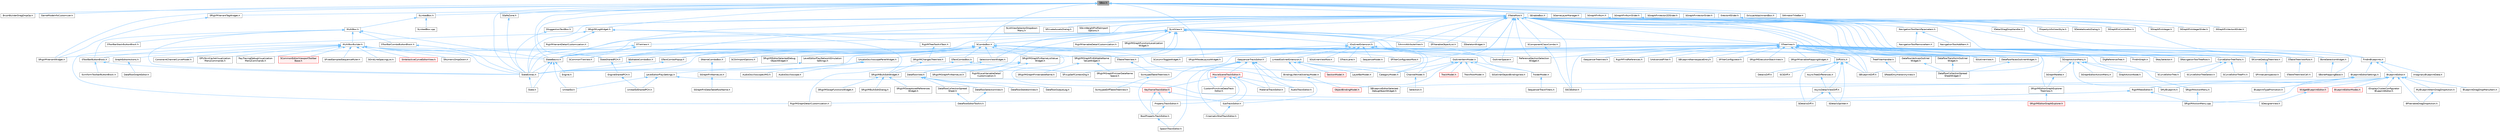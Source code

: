digraph "SBox.h"
{
 // INTERACTIVE_SVG=YES
 // LATEX_PDF_SIZE
  bgcolor="transparent";
  edge [fontname=Helvetica,fontsize=10,labelfontname=Helvetica,labelfontsize=10];
  node [fontname=Helvetica,fontsize=10,shape=box,height=0.2,width=0.4];
  Node1 [id="Node000001",label="SBox.h",height=0.2,width=0.4,color="gray40", fillcolor="grey60", style="filled", fontcolor="black",tooltip=" "];
  Node1 -> Node2 [id="edge1_Node000001_Node000002",dir="back",color="steelblue1",style="solid",tooltip=" "];
  Node2 [id="Node000002",label="BrushBuilderDragDropOp.h",height=0.2,width=0.4,color="grey40", fillcolor="white", style="filled",URL="$d9/d56/BrushBuilderDragDropOp_8h.html",tooltip=" "];
  Node1 -> Node3 [id="edge2_Node000001_Node000003",dir="back",color="steelblue1",style="solid",tooltip=" "];
  Node3 [id="Node000003",label="GameModeInfoCustomizer.h",height=0.2,width=0.4,color="grey40", fillcolor="white", style="filled",URL="$d5/df3/GameModeInfoCustomizer_8h.html",tooltip=" "];
  Node1 -> Node4 [id="edge3_Node000001_Node000004",dir="back",color="steelblue1",style="solid",tooltip=" "];
  Node4 [id="Node000004",label="SComboBox.h",height=0.2,width=0.4,color="grey40", fillcolor="white", style="filled",URL="$d2/dd5/SComboBox_8h.html",tooltip=" "];
  Node4 -> Node5 [id="edge4_Node000004_Node000005",dir="back",color="steelblue1",style="solid",tooltip=" "];
  Node5 [id="Node000005",label="DataflowTransformOutliner\lWidget.h",height=0.2,width=0.4,color="grey40", fillcolor="white", style="filled",URL="$d8/df9/DataflowTransformOutlinerWidget_8h.html",tooltip=" "];
  Node5 -> Node6 [id="edge5_Node000005_Node000006",dir="back",color="steelblue1",style="solid",tooltip=" "];
  Node6 [id="Node000006",label="DataflowCollectionSpread\lSheetWidget.h",height=0.2,width=0.4,color="grey40", fillcolor="white", style="filled",URL="$da/da3/DataflowCollectionSpreadSheetWidget_8h.html",tooltip=" "];
  Node4 -> Node7 [id="edge6_Node000004_Node000007",dir="back",color="steelblue1",style="solid",tooltip=" "];
  Node7 [id="Node000007",label="DataflowVerticesOutliner\lWidget.h",height=0.2,width=0.4,color="grey40", fillcolor="white", style="filled",URL="$dd/deb/DataflowVerticesOutlinerWidget_8h.html",tooltip=" "];
  Node7 -> Node6 [id="edge7_Node000007_Node000006",dir="back",color="steelblue1",style="solid",tooltip=" "];
  Node4 -> Node8 [id="edge8_Node000004_Node000008",dir="back",color="steelblue1",style="solid",tooltip=" "];
  Node8 [id="Node000008",label="LevelEditorPlayNetworkEmulation\lSettings.h",height=0.2,width=0.4,color="grey40", fillcolor="white", style="filled",URL="$d4/d35/LevelEditorPlayNetworkEmulationSettings_8h.html",tooltip=" "];
  Node8 -> Node9 [id="edge9_Node000008_Node000009",dir="back",color="steelblue1",style="solid",tooltip=" "];
  Node9 [id="Node000009",label="LevelEditorPlaySettings.h",height=0.2,width=0.4,color="grey40", fillcolor="white", style="filled",URL="$d4/d3b/LevelEditorPlaySettings_8h.html",tooltip=" "];
  Node9 -> Node10 [id="edge10_Node000009_Node000010",dir="back",color="steelblue1",style="solid",tooltip=" "];
  Node10 [id="Node000010",label="SDesignerView.h",height=0.2,width=0.4,color="grey40", fillcolor="white", style="filled",URL="$d2/d14/SDesignerView_8h.html",tooltip=" "];
  Node9 -> Node11 [id="edge11_Node000009_Node000011",dir="back",color="steelblue1",style="solid",tooltip=" "];
  Node11 [id="Node000011",label="UnrealEd.h",height=0.2,width=0.4,color="grey40", fillcolor="white", style="filled",URL="$d2/d5f/UnrealEd_8h.html",tooltip=" "];
  Node9 -> Node12 [id="edge12_Node000009_Node000012",dir="back",color="steelblue1",style="solid",tooltip=" "];
  Node12 [id="Node000012",label="UnrealEdSharedPCH.h",height=0.2,width=0.4,color="grey40", fillcolor="white", style="filled",URL="$d1/de6/UnrealEdSharedPCH_8h.html",tooltip=" "];
  Node4 -> Node13 [id="edge13_Node000004_Node000013",dir="back",color="steelblue1",style="solid",tooltip=" "];
  Node13 [id="Node000013",label="SAudioOscilloscopePanelWidget.h",height=0.2,width=0.4,color="grey40", fillcolor="white", style="filled",URL="$db/d7e/SAudioOscilloscopePanelWidget_8h.html",tooltip=" "];
  Node13 -> Node14 [id="edge14_Node000013_Node000014",dir="back",color="steelblue1",style="solid",tooltip=" "];
  Node14 [id="Node000014",label="AudioOscilloscope.h",height=0.2,width=0.4,color="grey40", fillcolor="white", style="filled",URL="$d5/d81/AudioOscilloscope_8h.html",tooltip=" "];
  Node13 -> Node15 [id="edge15_Node000013_Node000015",dir="back",color="steelblue1",style="solid",tooltip=" "];
  Node15 [id="Node000015",label="AudioOscilloscopeUMG.h",height=0.2,width=0.4,color="grey40", fillcolor="white", style="filled",URL="$df/de7/AudioOscilloscopeUMG_8h.html",tooltip=" "];
  Node4 -> Node16 [id="edge16_Node000004_Node000016",dir="back",color="steelblue1",style="solid",tooltip=" "];
  Node16 [id="Node000016",label="SBlueprintEditorSelected\lDebugObjectWidget.h",height=0.2,width=0.4,color="grey40", fillcolor="white", style="filled",URL="$de/d6c/SBlueprintEditorSelectedDebugObjectWidget_8h.html",tooltip=" "];
  Node4 -> Node17 [id="edge17_Node000004_Node000017",dir="back",color="steelblue1",style="solid",tooltip=" "];
  Node17 [id="Node000017",label="SCSVImportOptions.h",height=0.2,width=0.4,color="grey40", fillcolor="white", style="filled",URL="$d7/dfe/SCSVImportOptions_8h.html",tooltip=" "];
  Node4 -> Node18 [id="edge18_Node000004_Node000018",dir="back",color="steelblue1",style="solid",tooltip=" "];
  Node18 [id="Node000018",label="SEditableComboBox.h",height=0.2,width=0.4,color="grey40", fillcolor="white", style="filled",URL="$d0/d8c/SEditableComboBox_8h.html",tooltip=" "];
  Node18 -> Node19 [id="edge19_Node000018_Node000019",dir="back",color="steelblue1",style="solid",tooltip=" "];
  Node19 [id="Node000019",label="SlateExtras.h",height=0.2,width=0.4,color="grey40", fillcolor="white", style="filled",URL="$d8/dec/SlateExtras_8h.html",tooltip=" "];
  Node19 -> Node20 [id="edge20_Node000019_Node000020",dir="back",color="steelblue1",style="solid",tooltip=" "];
  Node20 [id="Node000020",label="Slate.h",height=0.2,width=0.4,color="grey40", fillcolor="white", style="filled",URL="$d2/dc0/Slate_8h.html",tooltip=" "];
  Node4 -> Node21 [id="edge21_Node000004_Node000021",dir="back",color="steelblue1",style="solid",tooltip=" "];
  Node21 [id="Node000021",label="SFilterConfiguratorRow.h",height=0.2,width=0.4,color="grey40", fillcolor="white", style="filled",URL="$d2/d18/SFilterConfiguratorRow_8h.html",tooltip=" "];
  Node4 -> Node22 [id="edge22_Node000004_Node000022",dir="back",color="steelblue1",style="solid",tooltip=" "];
  Node22 [id="Node000022",label="SNameComboBox.h",height=0.2,width=0.4,color="grey40", fillcolor="white", style="filled",URL="$d8/d4b/SNameComboBox_8h.html",tooltip=" "];
  Node22 -> Node23 [id="edge23_Node000022_Node000023",dir="back",color="steelblue1",style="solid",tooltip=" "];
  Node23 [id="Node000023",label="SGraphPinNameList.h",height=0.2,width=0.4,color="grey40", fillcolor="white", style="filled",URL="$d4/d09/SGraphPinNameList_8h.html",tooltip=" "];
  Node23 -> Node24 [id="edge24_Node000023_Node000024",dir="back",color="steelblue1",style="solid",tooltip=" "];
  Node24 [id="Node000024",label="SGraphPinDataTableRowName.h",height=0.2,width=0.4,color="grey40", fillcolor="white", style="filled",URL="$d3/d40/SGraphPinDataTableRowName_8h.html",tooltip=" "];
  Node4 -> Node25 [id="edge25_Node000004_Node000025",dir="back",color="steelblue1",style="solid",tooltip=" "];
  Node25 [id="Node000025",label="SRigVMEditorSelectedDebug\lObjectWidget.h",height=0.2,width=0.4,color="grey40", fillcolor="white", style="filled",URL="$d9/dcd/SRigVMEditorSelectedDebugObjectWidget_8h.html",tooltip=" "];
  Node4 -> Node26 [id="edge26_Node000004_Node000026",dir="back",color="steelblue1",style="solid",tooltip=" "];
  Node26 [id="Node000026",label="SRigVMGraphPinEditableName\lValueWidget.h",height=0.2,width=0.4,color="grey40", fillcolor="white", style="filled",URL="$da/d0c/SRigVMGraphPinEditableNameValueWidget_8h.html",tooltip=" "];
  Node26 -> Node27 [id="edge27_Node000026_Node000027",dir="back",color="steelblue1",style="solid",tooltip=" "];
  Node27 [id="Node000027",label="SRigVMGraphPinUserDataName\lSpace.h",height=0.2,width=0.4,color="grey40", fillcolor="white", style="filled",URL="$d7/dfd/SRigVMGraphPinUserDataNameSpace_8h.html",tooltip=" "];
  Node26 -> Node28 [id="edge28_Node000026_Node000028",dir="back",color="steelblue1",style="solid",tooltip=" "];
  Node28 [id="Node000028",label="SRigVMGraphPinVariableName.h",height=0.2,width=0.4,color="grey40", fillcolor="white", style="filled",URL="$d0/da1/SRigVMGraphPinVariableName_8h.html",tooltip=" "];
  Node4 -> Node29 [id="edge29_Node000004_Node000029",dir="back",color="steelblue1",style="solid",tooltip=" "];
  Node29 [id="Node000029",label="SRigVMGraphPinNameListValue\lWidget.h",height=0.2,width=0.4,color="grey40", fillcolor="white", style="filled",URL="$dc/dac/SRigVMGraphPinNameListValueWidget_8h.html",tooltip=" "];
  Node29 -> Node30 [id="edge30_Node000029_Node000030",dir="back",color="steelblue1",style="solid",tooltip=" "];
  Node30 [id="Node000030",label="RigVMGraphDetailCustomization.h",height=0.2,width=0.4,color="grey40", fillcolor="white", style="filled",URL="$da/d8c/RigVMGraphDetailCustomization_8h.html",tooltip=" "];
  Node29 -> Node31 [id="edge31_Node000029_Node000031",dir="back",color="steelblue1",style="solid",tooltip=" "];
  Node31 [id="Node000031",label="RigVMLocalVariableDetail\lCustomization.h",height=0.2,width=0.4,color="grey40", fillcolor="white", style="filled",URL="$de/de8/RigVMLocalVariableDetailCustomization_8h.html",tooltip=" "];
  Node29 -> Node32 [id="edge32_Node000029_Node000032",dir="back",color="steelblue1",style="solid",tooltip=" "];
  Node32 [id="Node000032",label="SRigVMGraphPinNameList.h",height=0.2,width=0.4,color="grey40", fillcolor="white", style="filled",URL="$d7/dfc/SRigVMGraphPinNameList_8h.html",tooltip=" "];
  Node4 -> Node33 [id="edge33_Node000004_Node000033",dir="back",color="steelblue1",style="solid",tooltip=" "];
  Node33 [id="Node000033",label="STableTreeView.h",height=0.2,width=0.4,color="grey40", fillcolor="white", style="filled",URL="$dd/d46/STableTreeView_8h.html",tooltip=" "];
  Node33 -> Node34 [id="edge34_Node000033_Node000034",dir="back",color="steelblue1",style="solid",tooltip=" "];
  Node34 [id="Node000034",label="SUntypedTableTreeView.h",height=0.2,width=0.4,color="grey40", fillcolor="white", style="filled",URL="$da/dc1/SUntypedTableTreeView_8h.html",tooltip=" "];
  Node34 -> Node35 [id="edge35_Node000034_Node000035",dir="back",color="steelblue1",style="solid",tooltip=" "];
  Node35 [id="Node000035",label="SUntypedDiffTableTreeView.h",height=0.2,width=0.4,color="grey40", fillcolor="white", style="filled",URL="$d2/dd2/SUntypedDiffTableTreeView_8h.html",tooltip=" "];
  Node4 -> Node36 [id="edge36_Node000004_Node000036",dir="back",color="steelblue1",style="solid",tooltip=" "];
  Node36 [id="Node000036",label="STextComboBox.h",height=0.2,width=0.4,color="grey40", fillcolor="white", style="filled",URL="$d6/d14/STextComboBox_8h.html",tooltip=" "];
  Node36 -> Node37 [id="edge37_Node000036_Node000037",dir="back",color="steelblue1",style="solid",tooltip=" "];
  Node37 [id="Node000037",label="SFixupSelfContextDlg.h",height=0.2,width=0.4,color="grey40", fillcolor="white", style="filled",URL="$d5/da4/SFixupSelfContextDlg_8h.html",tooltip=" "];
  Node36 -> Node19 [id="edge38_Node000036_Node000019",dir="back",color="steelblue1",style="solid",tooltip=" "];
  Node4 -> Node38 [id="edge39_Node000004_Node000038",dir="back",color="steelblue1",style="solid",tooltip=" "];
  Node38 [id="Node000038",label="STextComboPopup.h",height=0.2,width=0.4,color="grey40", fillcolor="white", style="filled",URL="$d1/d76/STextComboPopup_8h.html",tooltip=" "];
  Node38 -> Node19 [id="edge40_Node000038_Node000019",dir="back",color="steelblue1",style="solid",tooltip=" "];
  Node4 -> Node39 [id="edge41_Node000004_Node000039",dir="back",color="steelblue1",style="solid",tooltip=" "];
  Node39 [id="Node000039",label="SelectionViewWidget.h",height=0.2,width=0.4,color="grey40", fillcolor="white", style="filled",URL="$dc/db5/SelectionViewWidget_8h.html",tooltip=" "];
  Node39 -> Node40 [id="edge42_Node000039_Node000040",dir="back",color="steelblue1",style="solid",tooltip=" "];
  Node40 [id="Node000040",label="DataflowView.h",height=0.2,width=0.4,color="grey40", fillcolor="white", style="filled",URL="$d4/d2e/DataflowView_8h.html",tooltip=" "];
  Node40 -> Node41 [id="edge43_Node000040_Node000041",dir="back",color="steelblue1",style="solid",tooltip=" "];
  Node41 [id="Node000041",label="DataflowCollectionSpread\lSheet.h",height=0.2,width=0.4,color="grey40", fillcolor="white", style="filled",URL="$da/da7/DataflowCollectionSpreadSheet_8h.html",tooltip=" "];
  Node41 -> Node42 [id="edge44_Node000041_Node000042",dir="back",color="steelblue1",style="solid",tooltip=" "];
  Node42 [id="Node000042",label="DataflowEditorToolkit.h",height=0.2,width=0.4,color="grey40", fillcolor="white", style="filled",URL="$d8/d80/DataflowEditorToolkit_8h.html",tooltip=" "];
  Node40 -> Node43 [id="edge45_Node000040_Node000043",dir="back",color="steelblue1",style="solid",tooltip=" "];
  Node43 [id="Node000043",label="DataflowOutputLog.h",height=0.2,width=0.4,color="grey40", fillcolor="white", style="filled",URL="$df/d1e/DataflowOutputLog_8h.html",tooltip=" "];
  Node40 -> Node44 [id="edge46_Node000040_Node000044",dir="back",color="steelblue1",style="solid",tooltip=" "];
  Node44 [id="Node000044",label="DataflowSelectionView.h",height=0.2,width=0.4,color="grey40", fillcolor="white", style="filled",URL="$d6/d34/DataflowSelectionView_8h.html",tooltip=" "];
  Node44 -> Node42 [id="edge47_Node000044_Node000042",dir="back",color="steelblue1",style="solid",tooltip=" "];
  Node40 -> Node45 [id="edge48_Node000040_Node000045",dir="back",color="steelblue1",style="solid",tooltip=" "];
  Node45 [id="Node000045",label="DataflowSkeletonView.h",height=0.2,width=0.4,color="grey40", fillcolor="white", style="filled",URL="$d7/df7/DataflowSkeletonView_8h.html",tooltip=" "];
  Node4 -> Node46 [id="edge49_Node000004_Node000046",dir="back",color="steelblue1",style="solid",tooltip=" "];
  Node46 [id="Node000046",label="SlateBasics.h",height=0.2,width=0.4,color="grey40", fillcolor="white", style="filled",URL="$da/d2f/SlateBasics_8h.html",tooltip=" "];
  Node46 -> Node47 [id="edge50_Node000046_Node000047",dir="back",color="steelblue1",style="solid",tooltip=" "];
  Node47 [id="Node000047",label="Engine.h",height=0.2,width=0.4,color="grey40", fillcolor="white", style="filled",URL="$d1/d34/Public_2Engine_8h.html",tooltip=" "];
  Node46 -> Node20 [id="edge51_Node000046_Node000020",dir="back",color="steelblue1",style="solid",tooltip=" "];
  Node46 -> Node19 [id="edge52_Node000046_Node000019",dir="back",color="steelblue1",style="solid",tooltip=" "];
  Node46 -> Node11 [id="edge53_Node000046_Node000011",dir="back",color="steelblue1",style="solid",tooltip=" "];
  Node4 -> Node19 [id="edge54_Node000004_Node000019",dir="back",color="steelblue1",style="solid",tooltip=" "];
  Node4 -> Node48 [id="edge55_Node000004_Node000048",dir="back",color="steelblue1",style="solid",tooltip=" "];
  Node48 [id="Node000048",label="SlateSharedPCH.h",height=0.2,width=0.4,color="grey40", fillcolor="white", style="filled",URL="$d1/dfc/SlateSharedPCH_8h.html",tooltip=" "];
  Node48 -> Node49 [id="edge56_Node000048_Node000049",dir="back",color="steelblue1",style="solid",tooltip=" "];
  Node49 [id="Node000049",label="EngineSharedPCH.h",height=0.2,width=0.4,color="grey40", fillcolor="white", style="filled",URL="$dc/dbb/EngineSharedPCH_8h.html",tooltip=" "];
  Node49 -> Node12 [id="edge57_Node000049_Node000012",dir="back",color="steelblue1",style="solid",tooltip=" "];
  Node1 -> Node50 [id="edge58_Node000001_Node000050",dir="back",color="steelblue1",style="solid",tooltip=" "];
  Node50 [id="Node000050",label="SEnableBox.h",height=0.2,width=0.4,color="grey40", fillcolor="white", style="filled",URL="$d4/d22/SEnableBox_8h.html",tooltip=" "];
  Node1 -> Node51 [id="edge59_Node000001_Node000051",dir="back",color="steelblue1",style="solid",tooltip=" "];
  Node51 [id="Node000051",label="SGameLayerManager.h",height=0.2,width=0.4,color="grey40", fillcolor="white", style="filled",URL="$da/d3a/SGameLayerManager_8h.html",tooltip=" "];
  Node1 -> Node52 [id="edge60_Node000001_Node000052",dir="back",color="steelblue1",style="solid",tooltip=" "];
  Node52 [id="Node000052",label="SGraphPinNum.h",height=0.2,width=0.4,color="grey40", fillcolor="white", style="filled",URL="$d7/da4/SGraphPinNum_8h.html",tooltip=" "];
  Node52 -> Node53 [id="edge61_Node000052_Node000053",dir="back",color="steelblue1",style="solid",tooltip=" "];
  Node53 [id="Node000053",label="SGraphPinInteger.h",height=0.2,width=0.4,color="grey40", fillcolor="white", style="filled",URL="$df/d54/SGraphPinInteger_8h.html",tooltip=" "];
  Node1 -> Node54 [id="edge62_Node000001_Node000054",dir="back",color="steelblue1",style="solid",tooltip=" "];
  Node54 [id="Node000054",label="SGraphPinNumSlider.h",height=0.2,width=0.4,color="grey40", fillcolor="white", style="filled",URL="$d5/d00/SGraphPinNumSlider_8h.html",tooltip=" "];
  Node54 -> Node55 [id="edge63_Node000054_Node000055",dir="back",color="steelblue1",style="solid",tooltip=" "];
  Node55 [id="Node000055",label="SGraphPinIntegerSlider.h",height=0.2,width=0.4,color="grey40", fillcolor="white", style="filled",URL="$da/d60/SGraphPinIntegerSlider_8h.html",tooltip=" "];
  Node1 -> Node56 [id="edge64_Node000001_Node000056",dir="back",color="steelblue1",style="solid",tooltip=" "];
  Node56 [id="Node000056",label="SGraphPinVector2DSlider.h",height=0.2,width=0.4,color="grey40", fillcolor="white", style="filled",URL="$d7/d05/SGraphPinVector2DSlider_8h.html",tooltip=" "];
  Node1 -> Node57 [id="edge65_Node000001_Node000057",dir="back",color="steelblue1",style="solid",tooltip=" "];
  Node57 [id="Node000057",label="SGraphPinVectorSlider.h",height=0.2,width=0.4,color="grey40", fillcolor="white", style="filled",URL="$dc/d38/SGraphPinVectorSlider_8h.html",tooltip=" "];
  Node1 -> Node58 [id="edge66_Node000001_Node000058",dir="back",color="steelblue1",style="solid",tooltip=" "];
  Node58 [id="Node000058",label="SLinkedBox.h",height=0.2,width=0.4,color="grey40", fillcolor="white", style="filled",URL="$d8/d89/SLinkedBox_8h.html",tooltip=" "];
  Node58 -> Node59 [id="edge67_Node000058_Node000059",dir="back",color="steelblue1",style="solid",tooltip=" "];
  Node59 [id="Node000059",label="MultiBox.h",height=0.2,width=0.4,color="grey40", fillcolor="white", style="filled",URL="$d5/d73/MultiBox_8h.html",tooltip=" "];
  Node59 -> Node60 [id="edge68_Node000059_Node000060",dir="back",color="steelblue1",style="solid",tooltip=" "];
  Node60 [id="Node000060",label="MultiBoxBuilder.h",height=0.2,width=0.4,color="grey40", fillcolor="white", style="filled",URL="$d5/d36/MultiBoxBuilder_8h.html",tooltip=" "];
  Node60 -> Node61 [id="edge69_Node000060_Node000061",dir="back",color="steelblue1",style="solid",tooltip=" "];
  Node61 [id="Node000061",label="ConstraintChannelCurveModel.h",height=0.2,width=0.4,color="grey40", fillcolor="white", style="filled",URL="$d9/d5f/ConstraintChannelCurveModel_8h.html",tooltip=" "];
  Node60 -> Node62 [id="edge70_Node000060_Node000062",dir="back",color="steelblue1",style="solid",tooltip=" "];
  Node62 [id="Node000062",label="GPUSkinCacheVisualization\lMenuCommands.h",height=0.2,width=0.4,color="grey40", fillcolor="white", style="filled",URL="$d4/d2e/GPUSkinCacheVisualizationMenuCommands_8h.html",tooltip=" "];
  Node60 -> Node63 [id="edge71_Node000060_Node000063",dir="back",color="steelblue1",style="solid",tooltip=" "];
  Node63 [id="Node000063",label="GraphEditorActions.h",height=0.2,width=0.4,color="grey40", fillcolor="white", style="filled",URL="$db/df3/GraphEditorActions_8h.html",tooltip=" "];
  Node63 -> Node64 [id="edge72_Node000063_Node000064",dir="back",color="steelblue1",style="solid",tooltip=" "];
  Node64 [id="Node000064",label="DataflowGraphEditor.h",height=0.2,width=0.4,color="grey40", fillcolor="white", style="filled",URL="$d4/dfa/DataflowGraphEditor_8h.html",tooltip=" "];
  Node60 -> Node65 [id="edge73_Node000060_Node000065",dir="back",color="steelblue1",style="solid",tooltip=" "];
  Node65 [id="Node000065",label="KeyframeTrackEditor.h",height=0.2,width=0.4,color="red", fillcolor="#FFF0F0", style="filled",URL="$dd/d47/KeyframeTrackEditor_8h.html",tooltip=" "];
  Node65 -> Node66 [id="edge74_Node000065_Node000066",dir="back",color="steelblue1",style="solid",tooltip=" "];
  Node66 [id="Node000066",label="BoolPropertyTrackEditor.h",height=0.2,width=0.4,color="grey40", fillcolor="white", style="filled",URL="$db/d07/BoolPropertyTrackEditor_8h.html",tooltip=" "];
  Node66 -> Node67 [id="edge75_Node000066_Node000067",dir="back",color="steelblue1",style="solid",tooltip=" "];
  Node67 [id="Node000067",label="SpawnTrackEditor.h",height=0.2,width=0.4,color="grey40", fillcolor="white", style="filled",URL="$d5/dac/SpawnTrackEditor_8h.html",tooltip=" "];
  Node65 -> Node68 [id="edge76_Node000065_Node000068",dir="back",color="steelblue1",style="solid",tooltip=" "];
  Node68 [id="Node000068",label="PropertyTrackEditor.h",height=0.2,width=0.4,color="grey40", fillcolor="white", style="filled",URL="$da/d9a/PropertyTrackEditor_8h.html",tooltip=" "];
  Node68 -> Node66 [id="edge77_Node000068_Node000066",dir="back",color="steelblue1",style="solid",tooltip=" "];
  Node65 -> Node69 [id="edge78_Node000065_Node000069",dir="back",color="steelblue1",style="solid",tooltip=" "];
  Node69 [id="Node000069",label="SubTrackEditor.h",height=0.2,width=0.4,color="grey40", fillcolor="white", style="filled",URL="$d8/d5b/SubTrackEditor_8h.html",tooltip=" "];
  Node69 -> Node70 [id="edge79_Node000069_Node000070",dir="back",color="steelblue1",style="solid",tooltip=" "];
  Node70 [id="Node000070",label="CinematicShotTrackEditor.h",height=0.2,width=0.4,color="grey40", fillcolor="white", style="filled",URL="$d3/d0c/CinematicShotTrackEditor_8h.html",tooltip=" "];
  Node60 -> Node72 [id="edge80_Node000060_Node000072",dir="back",color="steelblue1",style="solid",tooltip=" "];
  Node72 [id="Node000072",label="RayTracingDebugVisualization\lMenuCommands.h",height=0.2,width=0.4,color="grey40", fillcolor="white", style="filled",URL="$de/d4c/RayTracingDebugVisualizationMenuCommands_8h.html",tooltip=" "];
  Node60 -> Node73 [id="edge81_Node000060_Node000073",dir="back",color="steelblue1",style="solid",tooltip=" "];
  Node73 [id="Node000073",label="SCommonEditorViewportToolbar\lBase.h",height=0.2,width=0.4,color="red", fillcolor="#FFF0F0", style="filled",URL="$d0/d79/SCommonEditorViewportToolbarBase_8h.html",tooltip=" "];
  Node60 -> Node76 [id="edge82_Node000060_Node000076",dir="back",color="steelblue1",style="solid",tooltip=" "];
  Node76 [id="Node000076",label="SFixedSampledSequenceRuler.h",height=0.2,width=0.4,color="grey40", fillcolor="white", style="filled",URL="$d8/db1/SFixedSampledSequenceRuler_8h.html",tooltip=" "];
  Node60 -> Node77 [id="edge83_Node000060_Node000077",dir="back",color="steelblue1",style="solid",tooltip=" "];
  Node77 [id="Node000077",label="SGridLineSpacingList.h",height=0.2,width=0.4,color="grey40", fillcolor="white", style="filled",URL="$db/d48/SGridLineSpacingList_8h.html",tooltip=" "];
  Node60 -> Node78 [id="edge84_Node000060_Node000078",dir="back",color="steelblue1",style="solid",tooltip=" "];
  Node78 [id="Node000078",label="SInteractiveCurveEditorView.h",height=0.2,width=0.4,color="red", fillcolor="#FFF0F0", style="filled",URL="$d2/dd9/SInteractiveCurveEditorView_8h.html",tooltip=" "];
  Node60 -> Node84 [id="edge85_Node000060_Node000084",dir="back",color="steelblue1",style="solid",tooltip=" "];
  Node84 [id="Node000084",label="SNumericDropDown.h",height=0.2,width=0.4,color="grey40", fillcolor="white", style="filled",URL="$d3/d12/SNumericDropDown_8h.html",tooltip=" "];
  Node60 -> Node85 [id="edge86_Node000060_Node000085",dir="back",color="steelblue1",style="solid",tooltip=" "];
  Node85 [id="Node000085",label="SToolBarButtonBlock.h",height=0.2,width=0.4,color="grey40", fillcolor="white", style="filled",URL="$d9/d9a/SToolBarButtonBlock_8h.html",tooltip=" "];
  Node85 -> Node86 [id="edge87_Node000085_Node000086",dir="back",color="steelblue1",style="solid",tooltip=" "];
  Node86 [id="Node000086",label="SUniformToolbarButtonBlock.h",height=0.2,width=0.4,color="grey40", fillcolor="white", style="filled",URL="$d2/d40/SUniformToolbarButtonBlock_8h.html",tooltip=" "];
  Node85 -> Node19 [id="edge88_Node000085_Node000019",dir="back",color="steelblue1",style="solid",tooltip=" "];
  Node60 -> Node46 [id="edge89_Node000060_Node000046",dir="back",color="steelblue1",style="solid",tooltip=" "];
  Node60 -> Node19 [id="edge90_Node000060_Node000019",dir="back",color="steelblue1",style="solid",tooltip=" "];
  Node60 -> Node48 [id="edge91_Node000060_Node000048",dir="back",color="steelblue1",style="solid",tooltip=" "];
  Node59 -> Node85 [id="edge92_Node000059_Node000085",dir="back",color="steelblue1",style="solid",tooltip=" "];
  Node59 -> Node87 [id="edge93_Node000059_Node000087",dir="back",color="steelblue1",style="solid",tooltip=" "];
  Node87 [id="Node000087",label="SToolBarComboButtonBlock.h",height=0.2,width=0.4,color="grey40", fillcolor="white", style="filled",URL="$d9/d77/SToolBarComboButtonBlock_8h.html",tooltip=" "];
  Node87 -> Node19 [id="edge94_Node000087_Node000019",dir="back",color="steelblue1",style="solid",tooltip=" "];
  Node59 -> Node88 [id="edge95_Node000059_Node000088",dir="back",color="steelblue1",style="solid",tooltip=" "];
  Node88 [id="Node000088",label="SToolBarStackButtonBlock.h",height=0.2,width=0.4,color="grey40", fillcolor="white", style="filled",URL="$d2/d83/SToolBarStackButtonBlock_8h.html",tooltip=" "];
  Node59 -> Node46 [id="edge96_Node000059_Node000046",dir="back",color="steelblue1",style="solid",tooltip=" "];
  Node59 -> Node19 [id="edge97_Node000059_Node000019",dir="back",color="steelblue1",style="solid",tooltip=" "];
  Node58 -> Node89 [id="edge98_Node000058_Node000089",dir="back",color="steelblue1",style="solid",tooltip=" "];
  Node89 [id="Node000089",label="SLinkedBox.cpp",height=0.2,width=0.4,color="grey40", fillcolor="white", style="filled",URL="$de/dd2/SLinkedBox_8cpp.html",tooltip=" "];
  Node1 -> Node90 [id="edge99_Node000001_Node000090",dir="back",color="steelblue1",style="solid",tooltip=" "];
  Node90 [id="Node000090",label="SRigVMLogWidget.h",height=0.2,width=0.4,color="grey40", fillcolor="white", style="filled",URL="$d9/dab/SRigVMLogWidget_8h.html",tooltip=" "];
  Node90 -> Node30 [id="edge100_Node000090_Node000030",dir="back",color="steelblue1",style="solid",tooltip=" "];
  Node90 -> Node91 [id="edge101_Node000090_Node000091",dir="back",color="steelblue1",style="solid",tooltip=" "];
  Node91 [id="Node000091",label="RigVMTreeToolkitTask.h",height=0.2,width=0.4,color="grey40", fillcolor="white", style="filled",URL="$d1/dd5/RigVMTreeToolkitTask_8h.html",tooltip=" "];
  Node91 -> Node92 [id="edge102_Node000091_Node000092",dir="back",color="steelblue1",style="solid",tooltip=" "];
  Node92 [id="Node000092",label="SRigVMChangesTreeView.h",height=0.2,width=0.4,color="grey40", fillcolor="white", style="filled",URL="$dd/d83/SRigVMChangesTreeView_8h.html",tooltip=" "];
  Node92 -> Node93 [id="edge103_Node000092_Node000093",dir="back",color="steelblue1",style="solid",tooltip=" "];
  Node93 [id="Node000093",label="SRigVMBulkEditWidget.h",height=0.2,width=0.4,color="grey40", fillcolor="white", style="filled",URL="$d7/dab/SRigVMBulkEditWidget_8h.html",tooltip=" "];
  Node93 -> Node94 [id="edge104_Node000093_Node000094",dir="back",color="steelblue1",style="solid",tooltip=" "];
  Node94 [id="Node000094",label="SRigVMBulkEditDialog.h",height=0.2,width=0.4,color="grey40", fillcolor="white", style="filled",URL="$dd/d89/SRigVMBulkEditDialog_8h.html",tooltip=" "];
  Node93 -> Node95 [id="edge105_Node000093_Node000095",dir="back",color="steelblue1",style="solid",tooltip=" "];
  Node95 [id="Node000095",label="SRigVMSwapAssetReferences\lWidget.h",height=0.2,width=0.4,color="grey40", fillcolor="white", style="filled",URL="$db/d3f/SRigVMSwapAssetReferencesWidget_8h.html",tooltip=" "];
  Node93 -> Node96 [id="edge106_Node000093_Node000096",dir="back",color="steelblue1",style="solid",tooltip=" "];
  Node96 [id="Node000096",label="SRigVMSwapFunctionsWidget.h",height=0.2,width=0.4,color="grey40", fillcolor="white", style="filled",URL="$d0/da2/SRigVMSwapFunctionsWidget_8h.html",tooltip=" "];
  Node90 -> Node97 [id="edge107_Node000090_Node000097",dir="back",color="steelblue1",style="solid",tooltip=" "];
  Node97 [id="Node000097",label="RigVMVariantDetailCustomization.h",height=0.2,width=0.4,color="grey40", fillcolor="white", style="filled",URL="$d2/db8/RigVMVariantDetailCustomization_8h.html",tooltip=" "];
  Node90 -> Node93 [id="edge108_Node000090_Node000093",dir="back",color="steelblue1",style="solid",tooltip=" "];
  Node1 -> Node98 [id="edge109_Node000001_Node000098",dir="back",color="steelblue1",style="solid",tooltip=" "];
  Node98 [id="Node000098",label="SRigVMNodeLayoutWidget.h",height=0.2,width=0.4,color="grey40", fillcolor="white", style="filled",URL="$dc/da9/SRigVMNodeLayoutWidget_8h.html",tooltip=" "];
  Node1 -> Node99 [id="edge110_Node000001_Node000099",dir="back",color="steelblue1",style="solid",tooltip=" "];
  Node99 [id="Node000099",label="SRigVMVariantTagWidget.h",height=0.2,width=0.4,color="grey40", fillcolor="white", style="filled",URL="$d4/d38/SRigVMVariantTagWidget_8h.html",tooltip=" "];
  Node99 -> Node100 [id="edge111_Node000099_Node000100",dir="back",color="steelblue1",style="solid",tooltip=" "];
  Node100 [id="Node000100",label="SRigVMVariantWidget.h",height=0.2,width=0.4,color="grey40", fillcolor="white", style="filled",URL="$d5/d61/SRigVMVariantWidget_8h.html",tooltip=" "];
  Node1 -> Node100 [id="edge112_Node000001_Node000100",dir="back",color="steelblue1",style="solid",tooltip=" "];
  Node1 -> Node101 [id="edge113_Node000001_Node000101",dir="back",color="steelblue1",style="solid",tooltip=" "];
  Node101 [id="Node000101",label="SSafeZone.h",height=0.2,width=0.4,color="grey40", fillcolor="white", style="filled",URL="$df/de0/SSafeZone_8h.html",tooltip=" "];
  Node101 -> Node19 [id="edge114_Node000101_Node000019",dir="back",color="steelblue1",style="solid",tooltip=" "];
  Node1 -> Node102 [id="edge115_Node000001_Node000102",dir="back",color="steelblue1",style="solid",tooltip=" "];
  Node102 [id="Node000102",label="STableRow.h",height=0.2,width=0.4,color="grey40", fillcolor="white", style="filled",URL="$d8/d43/STableRow_8h.html",tooltip=" "];
  Node102 -> Node103 [id="edge116_Node000102_Node000103",dir="back",color="steelblue1",style="solid",tooltip=" "];
  Node103 [id="Node000103",label="BoneSelectionWidget.h",height=0.2,width=0.4,color="grey40", fillcolor="white", style="filled",URL="$d4/dd3/BoneSelectionWidget_8h.html",tooltip=" "];
  Node103 -> Node104 [id="edge117_Node000103_Node000104",dir="back",color="steelblue1",style="solid",tooltip=" "];
  Node104 [id="Node000104",label="SBoneMappingBase.h",height=0.2,width=0.4,color="grey40", fillcolor="white", style="filled",URL="$d7/d49/SBoneMappingBase_8h.html",tooltip=" "];
  Node102 -> Node105 [id="edge118_Node000102_Node000105",dir="back",color="steelblue1",style="solid",tooltip=" "];
  Node105 [id="Node000105",label="CurveEditorTreeTraits.h",height=0.2,width=0.4,color="grey40", fillcolor="white", style="filled",URL="$d4/d4a/CurveEditorTreeTraits_8h.html",tooltip=" "];
  Node105 -> Node106 [id="edge119_Node000105_Node000106",dir="back",color="steelblue1",style="solid",tooltip=" "];
  Node106 [id="Node000106",label="SCurveEditorTree.h",height=0.2,width=0.4,color="grey40", fillcolor="white", style="filled",URL="$da/da4/SCurveEditorTree_8h.html",tooltip=" "];
  Node105 -> Node107 [id="edge120_Node000105_Node000107",dir="back",color="steelblue1",style="solid",tooltip=" "];
  Node107 [id="Node000107",label="SCurveEditorTreePin.h",height=0.2,width=0.4,color="grey40", fillcolor="white", style="filled",URL="$db/d44/SCurveEditorTreePin_8h.html",tooltip=" "];
  Node105 -> Node108 [id="edge121_Node000105_Node000108",dir="back",color="steelblue1",style="solid",tooltip=" "];
  Node108 [id="Node000108",label="SCurveEditorTreeSelect.h",height=0.2,width=0.4,color="grey40", fillcolor="white", style="filled",URL="$d9/d58/SCurveEditorTreeSelect_8h.html",tooltip=" "];
  Node102 -> Node5 [id="edge122_Node000102_Node000005",dir="back",color="steelblue1",style="solid",tooltip=" "];
  Node102 -> Node7 [id="edge123_Node000102_Node000007",dir="back",color="steelblue1",style="solid",tooltip=" "];
  Node102 -> Node109 [id="edge124_Node000102_Node000109",dir="back",color="steelblue1",style="solid",tooltip=" "];
  Node109 [id="Node000109",label="DlgReferenceTree.h",height=0.2,width=0.4,color="grey40", fillcolor="white", style="filled",URL="$db/dd3/DlgReferenceTree_8h.html",tooltip=" "];
  Node102 -> Node110 [id="edge125_Node000102_Node000110",dir="back",color="steelblue1",style="solid",tooltip=" "];
  Node110 [id="Node000110",label="FindInBlueprints.h",height=0.2,width=0.4,color="grey40", fillcolor="white", style="filled",URL="$d0/d27/FindInBlueprints_8h.html",tooltip=" "];
  Node110 -> Node111 [id="edge126_Node000110_Node000111",dir="back",color="steelblue1",style="solid",tooltip=" "];
  Node111 [id="Node000111",label="BlueprintEditor.h",height=0.2,width=0.4,color="grey40", fillcolor="white", style="filled",URL="$df/d7d/BlueprintEditor_8h.html",tooltip=" "];
  Node111 -> Node112 [id="edge127_Node000111_Node000112",dir="back",color="steelblue1",style="solid",tooltip=" "];
  Node112 [id="Node000112",label="BPVariableDragDropAction.h",height=0.2,width=0.4,color="grey40", fillcolor="white", style="filled",URL="$dd/d23/BPVariableDragDropAction_8h.html",tooltip=" "];
  Node111 -> Node113 [id="edge128_Node000111_Node000113",dir="back",color="steelblue1",style="solid",tooltip=" "];
  Node113 [id="Node000113",label="BlueprintDragDropMenuItem.h",height=0.2,width=0.4,color="grey40", fillcolor="white", style="filled",URL="$dc/deb/BlueprintDragDropMenuItem_8h.html",tooltip=" "];
  Node111 -> Node114 [id="edge129_Node000111_Node000114",dir="back",color="steelblue1",style="solid",tooltip=" "];
  Node114 [id="Node000114",label="BlueprintEditorModes.h",height=0.2,width=0.4,color="red", fillcolor="#FFF0F0", style="filled",URL="$d9/d70/BlueprintEditorModes_8h.html",tooltip=" "];
  Node111 -> Node116 [id="edge130_Node000111_Node000116",dir="back",color="steelblue1",style="solid",tooltip=" "];
  Node116 [id="Node000116",label="IDisplayClusterConfigurator\lBlueprintEditor.h",height=0.2,width=0.4,color="grey40", fillcolor="white", style="filled",URL="$dd/d4b/IDisplayClusterConfiguratorBlueprintEditor_8h.html",tooltip=" "];
  Node111 -> Node117 [id="edge131_Node000111_Node000117",dir="back",color="steelblue1",style="solid",tooltip=" "];
  Node117 [id="Node000117",label="MyBlueprintItemDragDropAction.h",height=0.2,width=0.4,color="grey40", fillcolor="white", style="filled",URL="$da/d11/MyBlueprintItemDragDropAction_8h.html",tooltip=" "];
  Node117 -> Node112 [id="edge132_Node000117_Node000112",dir="back",color="steelblue1",style="solid",tooltip=" "];
  Node111 -> Node16 [id="edge133_Node000111_Node000016",dir="back",color="steelblue1",style="solid",tooltip=" "];
  Node111 -> Node118 [id="edge134_Node000111_Node000118",dir="back",color="steelblue1",style="solid",tooltip=" "];
  Node118 [id="Node000118",label="SMyBlueprint.h",height=0.2,width=0.4,color="grey40", fillcolor="white", style="filled",URL="$d3/d34/SMyBlueprint_8h.html",tooltip=" "];
  Node111 -> Node119 [id="edge135_Node000111_Node000119",dir="back",color="steelblue1",style="solid",tooltip=" "];
  Node119 [id="Node000119",label="SSCSEditor.h",height=0.2,width=0.4,color="grey40", fillcolor="white", style="filled",URL="$d0/d2e/SSCSEditor_8h.html",tooltip=" "];
  Node111 -> Node120 [id="edge136_Node000111_Node000120",dir="back",color="steelblue1",style="solid",tooltip=" "];
  Node120 [id="Node000120",label="WidgetBlueprintEditor.h",height=0.2,width=0.4,color="red", fillcolor="#FFF0F0", style="filled",URL="$d6/d04/WidgetBlueprintEditor_8h.html",tooltip=" "];
  Node120 -> Node10 [id="edge137_Node000120_Node000010",dir="back",color="steelblue1",style="solid",tooltip=" "];
  Node110 -> Node122 [id="edge138_Node000110_Node000122",dir="back",color="steelblue1",style="solid",tooltip=" "];
  Node122 [id="Node000122",label="BlueprintEditorSettings.h",height=0.2,width=0.4,color="grey40", fillcolor="white", style="filled",URL="$d4/dbc/BlueprintEditorSettings_8h.html",tooltip=" "];
  Node122 -> Node123 [id="edge139_Node000122_Node000123",dir="back",color="steelblue1",style="solid",tooltip=" "];
  Node123 [id="Node000123",label="BlueprintTypePromotion.h",height=0.2,width=0.4,color="grey40", fillcolor="white", style="filled",URL="$d2/d23/BlueprintTypePromotion_8h.html",tooltip=" "];
  Node122 -> Node124 [id="edge140_Node000122_Node000124",dir="back",color="steelblue1",style="solid",tooltip=" "];
  Node124 [id="Node000124",label="RigVMNewEditor.h",height=0.2,width=0.4,color="grey40", fillcolor="white", style="filled",URL="$df/dd1/RigVMNewEditor_8h.html",tooltip=" "];
  Node124 -> Node30 [id="edge141_Node000124_Node000030",dir="back",color="steelblue1",style="solid",tooltip=" "];
  Node124 -> Node125 [id="edge142_Node000124_Node000125",dir="back",color="steelblue1",style="solid",tooltip=" "];
  Node125 [id="Node000125",label="SRigVMActionMenu.cpp",height=0.2,width=0.4,color="grey40", fillcolor="white", style="filled",URL="$dc/d4c/SRigVMActionMenu_8cpp.html",tooltip=" "];
  Node122 -> Node125 [id="edge143_Node000122_Node000125",dir="back",color="steelblue1",style="solid",tooltip=" "];
  Node110 -> Node126 [id="edge144_Node000110_Node000126",dir="back",color="steelblue1",style="solid",tooltip=" "];
  Node126 [id="Node000126",label="ImaginaryBlueprintData.h",height=0.2,width=0.4,color="grey40", fillcolor="white", style="filled",URL="$d9/d16/ImaginaryBlueprintData_8h.html",tooltip=" "];
  Node102 -> Node127 [id="edge145_Node000102_Node000127",dir="back",color="steelblue1",style="solid",tooltip=" "];
  Node127 [id="Node000127",label="FindInGraph.h",height=0.2,width=0.4,color="grey40", fillcolor="white", style="filled",URL="$de/d36/FindInGraph_8h.html",tooltip=" "];
  Node102 -> Node128 [id="edge146_Node000102_Node000128",dir="back",color="steelblue1",style="solid",tooltip=" "];
  Node128 [id="Node000128",label="IDetailDragDropHandler.h",height=0.2,width=0.4,color="grey40", fillcolor="white", style="filled",URL="$dd/d80/IDetailDragDropHandler_8h.html",tooltip=" "];
  Node102 -> Node129 [id="edge147_Node000102_Node000129",dir="back",color="steelblue1",style="solid",tooltip=" "];
  Node129 [id="Node000129",label="IOutlinerExtension.h",height=0.2,width=0.4,color="grey40", fillcolor="white", style="filled",URL="$db/d1a/IOutlinerExtension_8h.html",tooltip=" "];
  Node129 -> Node130 [id="edge148_Node000129_Node000130",dir="back",color="steelblue1",style="solid",tooltip=" "];
  Node130 [id="Node000130",label="CategoryModel.h",height=0.2,width=0.4,color="grey40", fillcolor="white", style="filled",URL="$db/dfe/CategoryModel_8h.html",tooltip=" "];
  Node129 -> Node131 [id="edge149_Node000129_Node000131",dir="back",color="steelblue1",style="solid",tooltip=" "];
  Node131 [id="Node000131",label="ChannelModel.h",height=0.2,width=0.4,color="grey40", fillcolor="white", style="filled",URL="$de/d30/ChannelModel_8h.html",tooltip=" "];
  Node131 -> Node132 [id="edge150_Node000131_Node000132",dir="back",color="steelblue1",style="solid",tooltip=" "];
  Node132 [id="Node000132",label="Selection.h",height=0.2,width=0.4,color="grey40", fillcolor="white", style="filled",URL="$dd/dc2/Editor_2Sequencer_2Public_2MVVM_2Selection_2Selection_8h.html",tooltip=" "];
  Node129 -> Node133 [id="edge151_Node000129_Node000133",dir="back",color="steelblue1",style="solid",tooltip=" "];
  Node133 [id="Node000133",label="FolderModel.h",height=0.2,width=0.4,color="grey40", fillcolor="white", style="filled",URL="$d4/d1d/FolderModel_8h.html",tooltip=" "];
  Node133 -> Node134 [id="edge152_Node000133_Node000134",dir="back",color="steelblue1",style="solid",tooltip=" "];
  Node134 [id="Node000134",label="SequencerTrackFilters.h",height=0.2,width=0.4,color="grey40", fillcolor="white", style="filled",URL="$df/d72/SequencerTrackFilters_8h.html",tooltip=" "];
  Node129 -> Node135 [id="edge153_Node000129_Node000135",dir="back",color="steelblue1",style="solid",tooltip=" "];
  Node135 [id="Node000135",label="ISequencerTrackEditor.h",height=0.2,width=0.4,color="grey40", fillcolor="white", style="filled",URL="$df/dca/ISequencerTrackEditor_8h.html",tooltip=" "];
  Node135 -> Node136 [id="edge154_Node000135_Node000136",dir="back",color="steelblue1",style="solid",tooltip=" "];
  Node136 [id="Node000136",label="AudioTrackEditor.h",height=0.2,width=0.4,color="grey40", fillcolor="white", style="filled",URL="$dd/d96/AudioTrackEditor_8h.html",tooltip=" "];
  Node135 -> Node66 [id="edge155_Node000135_Node000066",dir="back",color="steelblue1",style="solid",tooltip=" "];
  Node135 -> Node70 [id="edge156_Node000135_Node000070",dir="back",color="steelblue1",style="solid",tooltip=" "];
  Node135 -> Node137 [id="edge157_Node000135_Node000137",dir="back",color="steelblue1",style="solid",tooltip=" "];
  Node137 [id="Node000137",label="CustomPrimitiveDataTrack\lEditor.h",height=0.2,width=0.4,color="grey40", fillcolor="white", style="filled",URL="$dc/d8f/CustomPrimitiveDataTrackEditor_8h.html",tooltip=" "];
  Node135 -> Node138 [id="edge158_Node000135_Node000138",dir="back",color="steelblue1",style="solid",tooltip=" "];
  Node138 [id="Node000138",label="MaterialTrackEditor.h",height=0.2,width=0.4,color="grey40", fillcolor="white", style="filled",URL="$d1/d9f/MaterialTrackEditor_8h.html",tooltip=" "];
  Node135 -> Node139 [id="edge159_Node000135_Node000139",dir="back",color="steelblue1",style="solid",tooltip=" "];
  Node139 [id="Node000139",label="MovieSceneTrackEditor.h",height=0.2,width=0.4,color="red", fillcolor="#FFF0F0", style="filled",URL="$db/d6c/MovieSceneTrackEditor_8h.html",tooltip=" "];
  Node139 -> Node136 [id="edge160_Node000139_Node000136",dir="back",color="steelblue1",style="solid",tooltip=" "];
  Node139 -> Node137 [id="edge161_Node000139_Node000137",dir="back",color="steelblue1",style="solid",tooltip=" "];
  Node139 -> Node65 [id="edge162_Node000139_Node000065",dir="back",color="steelblue1",style="solid",tooltip=" "];
  Node139 -> Node138 [id="edge163_Node000139_Node000138",dir="back",color="steelblue1",style="solid",tooltip=" "];
  Node139 -> Node68 [id="edge164_Node000139_Node000068",dir="back",color="steelblue1",style="solid",tooltip=" "];
  Node139 -> Node69 [id="edge165_Node000139_Node000069",dir="back",color="steelblue1",style="solid",tooltip=" "];
  Node135 -> Node67 [id="edge166_Node000135_Node000067",dir="back",color="steelblue1",style="solid",tooltip=" "];
  Node135 -> Node69 [id="edge167_Node000135_Node000069",dir="back",color="steelblue1",style="solid",tooltip=" "];
  Node129 -> Node159 [id="edge168_Node000129_Node000159",dir="back",color="steelblue1",style="solid",tooltip=" "];
  Node159 [id="Node000159",label="LinkedOutlinerExtension.h",height=0.2,width=0.4,color="grey40", fillcolor="white", style="filled",URL="$da/d0f/LinkedOutlinerExtension_8h.html",tooltip=" "];
  Node159 -> Node160 [id="edge169_Node000159_Node000160",dir="back",color="steelblue1",style="solid",tooltip=" "];
  Node160 [id="Node000160",label="BindingLifetimeOverlayModel.h",height=0.2,width=0.4,color="grey40", fillcolor="white", style="filled",URL="$d2/d69/BindingLifetimeOverlayModel_8h.html",tooltip=" "];
  Node160 -> Node161 [id="edge170_Node000160_Node000161",dir="back",color="steelblue1",style="solid",tooltip=" "];
  Node161 [id="Node000161",label="ObjectBindingModel.h",height=0.2,width=0.4,color="red", fillcolor="#FFF0F0", style="filled",URL="$de/dbc/ObjectBindingModel_8h.html",tooltip=" "];
  Node159 -> Node130 [id="edge171_Node000159_Node000130",dir="back",color="steelblue1",style="solid",tooltip=" "];
  Node159 -> Node131 [id="edge172_Node000159_Node000131",dir="back",color="steelblue1",style="solid",tooltip=" "];
  Node159 -> Node167 [id="edge173_Node000159_Node000167",dir="back",color="steelblue1",style="solid",tooltip=" "];
  Node167 [id="Node000167",label="LayerBarModel.h",height=0.2,width=0.4,color="grey40", fillcolor="white", style="filled",URL="$dd/daa/LayerBarModel_8h.html",tooltip=" "];
  Node159 -> Node168 [id="edge174_Node000159_Node000168",dir="back",color="steelblue1",style="solid",tooltip=" "];
  Node168 [id="Node000168",label="SectionModel.h",height=0.2,width=0.4,color="red", fillcolor="#FFF0F0", style="filled",URL="$d7/d0c/SectionModel_8h.html",tooltip=" "];
  Node129 -> Node173 [id="edge175_Node000129_Node000173",dir="back",color="steelblue1",style="solid",tooltip=" "];
  Node173 [id="Node000173",label="OutlinerItemModel.h",height=0.2,width=0.4,color="grey40", fillcolor="white", style="filled",URL="$da/dbf/OutlinerItemModel_8h.html",tooltip=" "];
  Node173 -> Node130 [id="edge176_Node000173_Node000130",dir="back",color="steelblue1",style="solid",tooltip=" "];
  Node173 -> Node131 [id="edge177_Node000173_Node000131",dir="back",color="steelblue1",style="solid",tooltip=" "];
  Node173 -> Node133 [id="edge178_Node000173_Node000133",dir="back",color="steelblue1",style="solid",tooltip=" "];
  Node173 -> Node161 [id="edge179_Node000173_Node000161",dir="back",color="steelblue1",style="solid",tooltip=" "];
  Node173 -> Node174 [id="edge180_Node000173_Node000174",dir="back",color="steelblue1",style="solid",tooltip=" "];
  Node174 [id="Node000174",label="SOutlinerObjectBindingView.h",height=0.2,width=0.4,color="grey40", fillcolor="white", style="filled",URL="$d1/dfa/SOutlinerObjectBindingView_8h.html",tooltip=" "];
  Node173 -> Node170 [id="edge181_Node000173_Node000170",dir="back",color="steelblue1",style="solid",tooltip=" "];
  Node170 [id="Node000170",label="TrackModel.h",height=0.2,width=0.4,color="red", fillcolor="#FFF0F0", style="filled",URL="$db/d94/TrackModel_8h.html",tooltip=" "];
  Node173 -> Node172 [id="edge182_Node000173_Node000172",dir="back",color="steelblue1",style="solid",tooltip=" "];
  Node172 [id="Node000172",label="TrackRowModel.h",height=0.2,width=0.4,color="grey40", fillcolor="white", style="filled",URL="$d8/db5/TrackRowModel_8h.html",tooltip=" "];
  Node129 -> Node175 [id="edge183_Node000129_Node000175",dir="back",color="steelblue1",style="solid",tooltip=" "];
  Node175 [id="Node000175",label="OutlinerSpacer.h",height=0.2,width=0.4,color="grey40", fillcolor="white", style="filled",URL="$dd/d3e/OutlinerSpacer_8h.html",tooltip=" "];
  Node129 -> Node176 [id="edge184_Node000129_Node000176",dir="back",color="steelblue1",style="solid",tooltip=" "];
  Node176 [id="Node000176",label="SColumnToggleWidget.h",height=0.2,width=0.4,color="grey40", fillcolor="white", style="filled",URL="$de/d8d/SColumnToggleWidget_8h.html",tooltip=" "];
  Node129 -> Node177 [id="edge185_Node000129_Node000177",dir="back",color="steelblue1",style="solid",tooltip=" "];
  Node177 [id="Node000177",label="SOutlinerView.h",height=0.2,width=0.4,color="grey40", fillcolor="white", style="filled",URL="$d5/de1/SOutlinerView_8h.html",tooltip=" "];
  Node129 -> Node178 [id="edge186_Node000129_Node000178",dir="back",color="steelblue1",style="solid",tooltip=" "];
  Node178 [id="Node000178",label="SOutlinerViewRow.h",height=0.2,width=0.4,color="grey40", fillcolor="white", style="filled",URL="$db/de3/SOutlinerViewRow_8h.html",tooltip=" "];
  Node129 -> Node179 [id="edge187_Node000129_Node000179",dir="back",color="steelblue1",style="solid",tooltip=" "];
  Node179 [id="Node000179",label="STrackLane.h",height=0.2,width=0.4,color="grey40", fillcolor="white", style="filled",URL="$d2/d8f/STrackLane_8h.html",tooltip=" "];
  Node129 -> Node180 [id="edge188_Node000129_Node000180",dir="back",color="steelblue1",style="solid",tooltip=" "];
  Node180 [id="Node000180",label="SequenceModel.h",height=0.2,width=0.4,color="grey40", fillcolor="white", style="filled",URL="$d4/d28/SequenceModel_8h.html",tooltip=" "];
  Node102 -> Node181 [id="edge189_Node000102_Node000181",dir="back",color="steelblue1",style="solid",tooltip=" "];
  Node181 [id="Node000181",label="NavigationToolItemParameters.h",height=0.2,width=0.4,color="grey40", fillcolor="white", style="filled",URL="$dd/d8c/NavigationToolItemParameters_8h.html",tooltip=" "];
  Node181 -> Node182 [id="edge190_Node000181_Node000182",dir="back",color="steelblue1",style="solid",tooltip=" "];
  Node182 [id="Node000182",label="NavigationToolAddItem.h",height=0.2,width=0.4,color="grey40", fillcolor="white", style="filled",URL="$de/db2/NavigationToolAddItem_8h.html",tooltip=" "];
  Node181 -> Node183 [id="edge191_Node000181_Node000183",dir="back",color="steelblue1",style="solid",tooltip=" "];
  Node183 [id="Node000183",label="NavigationToolRemoveItem.h",height=0.2,width=0.4,color="grey40", fillcolor="white", style="filled",URL="$da/dd5/NavigationToolRemoveItem_8h.html",tooltip=" "];
  Node102 -> Node175 [id="edge192_Node000102_Node000175",dir="back",color="steelblue1",style="solid",tooltip=" "];
  Node102 -> Node184 [id="edge193_Node000102_Node000184",dir="back",color="steelblue1",style="solid",tooltip=" "];
  Node184 [id="Node000184",label="PropertyInfoViewStyle.h",height=0.2,width=0.4,color="grey40", fillcolor="white", style="filled",URL="$d0/da8/PropertyInfoViewStyle_8h.html",tooltip=" "];
  Node102 -> Node185 [id="edge194_Node000102_Node000185",dir="back",color="steelblue1",style="solid",tooltip=" "];
  Node185 [id="Node000185",label="ReferenceSectionSelection\lWidget.h",height=0.2,width=0.4,color="grey40", fillcolor="white", style="filled",URL="$db/d75/ReferenceSectionSelectionWidget_8h.html",tooltip=" "];
  Node102 -> Node186 [id="edge195_Node000102_Node000186",dir="back",color="steelblue1",style="solid",tooltip=" "];
  Node186 [id="Node000186",label="SAnimAttributeView.h",height=0.2,width=0.4,color="grey40", fillcolor="white", style="filled",URL="$df/d42/SAnimAttributeView_8h.html",tooltip=" "];
  Node102 -> Node187 [id="edge196_Node000102_Node000187",dir="back",color="steelblue1",style="solid",tooltip=" "];
  Node187 [id="Node000187",label="SBlueprintDiff.h",height=0.2,width=0.4,color="grey40", fillcolor="white", style="filled",URL="$de/d6d/SBlueprintDiff_8h.html",tooltip=" "];
  Node102 -> Node104 [id="edge197_Node000102_Node000104",dir="back",color="steelblue1",style="solid",tooltip=" "];
  Node102 -> Node4 [id="edge198_Node000102_Node000004",dir="back",color="steelblue1",style="solid",tooltip=" "];
  Node102 -> Node188 [id="edge199_Node000102_Node000188",dir="back",color="steelblue1",style="solid",tooltip=" "];
  Node188 [id="Node000188",label="SComponentClassCombo.h",height=0.2,width=0.4,color="grey40", fillcolor="white", style="filled",URL="$dc/df2/SComponentClassCombo_8h.html",tooltip=" "];
  Node188 -> Node119 [id="edge200_Node000188_Node000119",dir="back",color="steelblue1",style="solid",tooltip=" "];
  Node102 -> Node189 [id="edge201_Node000102_Node000189",dir="back",color="steelblue1",style="solid",tooltip=" "];
  Node189 [id="Node000189",label="SDeleteAssetsDialog.h",height=0.2,width=0.4,color="grey40", fillcolor="white", style="filled",URL="$d7/d0d/SDeleteAssetsDialog_8h.html",tooltip=" "];
  Node102 -> Node21 [id="edge202_Node000102_Node000021",dir="back",color="steelblue1",style="solid",tooltip=" "];
  Node102 -> Node190 [id="edge203_Node000102_Node000190",dir="back",color="steelblue1",style="solid",tooltip=" "];
  Node190 [id="Node000190",label="SFilterableObjectList.h",height=0.2,width=0.4,color="grey40", fillcolor="white", style="filled",URL="$dc/de4/SFilterableObjectList_8h.html",tooltip=" "];
  Node102 -> Node37 [id="edge204_Node000102_Node000037",dir="back",color="steelblue1",style="solid",tooltip=" "];
  Node102 -> Node191 [id="edge205_Node000102_Node000191",dir="back",color="steelblue1",style="solid",tooltip=" "];
  Node191 [id="Node000191",label="SGraphActionMenu.h",height=0.2,width=0.4,color="grey40", fillcolor="white", style="filled",URL="$d0/d9a/SGraphActionMenu_8h.html",tooltip=" "];
  Node191 -> Node192 [id="edge206_Node000191_Node000192",dir="back",color="steelblue1",style="solid",tooltip=" "];
  Node192 [id="Node000192",label="GraphActionNode.h",height=0.2,width=0.4,color="grey40", fillcolor="white", style="filled",URL="$dc/d7a/GraphActionNode_8h.html",tooltip=" "];
  Node191 -> Node193 [id="edge207_Node000191_Node000193",dir="back",color="steelblue1",style="solid",tooltip=" "];
  Node193 [id="Node000193",label="SGraphEditorActionMenu.h",height=0.2,width=0.4,color="grey40", fillcolor="white", style="filled",URL="$dd/d8d/SGraphEditorActionMenu_8h.html",tooltip=" "];
  Node191 -> Node194 [id="edge208_Node000191_Node000194",dir="back",color="steelblue1",style="solid",tooltip=" "];
  Node194 [id="Node000194",label="SGraphPalette.h",height=0.2,width=0.4,color="grey40", fillcolor="white", style="filled",URL="$d5/dd1/SGraphPalette_8h.html",tooltip=" "];
  Node194 -> Node195 [id="edge209_Node000194_Node000195",dir="back",color="steelblue1",style="solid",tooltip=" "];
  Node195 [id="Node000195",label="SRigVMEditorGraphExplorer\lTreeView.h",height=0.2,width=0.4,color="grey40", fillcolor="white", style="filled",URL="$d8/d43/SRigVMEditorGraphExplorerTreeView_8h.html",tooltip=" "];
  Node195 -> Node196 [id="edge210_Node000195_Node000196",dir="back",color="steelblue1",style="solid",tooltip=" "];
  Node196 [id="Node000196",label="SRigVMEditorGraphExplorer.h",height=0.2,width=0.4,color="red", fillcolor="#FFF0F0", style="filled",URL="$db/d11/SRigVMEditorGraphExplorer_8h.html",tooltip=" "];
  Node191 -> Node118 [id="edge211_Node000191_Node000118",dir="back",color="steelblue1",style="solid",tooltip=" "];
  Node191 -> Node198 [id="edge212_Node000191_Node000198",dir="back",color="steelblue1",style="solid",tooltip=" "];
  Node198 [id="Node000198",label="SRigVMActionMenu.h",height=0.2,width=0.4,color="grey40", fillcolor="white", style="filled",URL="$d1/de8/SRigVMActionMenu_8h.html",tooltip=" "];
  Node198 -> Node125 [id="edge213_Node000198_Node000125",dir="back",color="steelblue1",style="solid",tooltip=" "];
  Node102 -> Node199 [id="edge214_Node000102_Node000199",dir="back",color="steelblue1",style="solid",tooltip=" "];
  Node199 [id="Node000199",label="SGraphPinComboBox.h",height=0.2,width=0.4,color="grey40", fillcolor="white", style="filled",URL="$dc/d3f/SGraphPinComboBox_8h.html",tooltip=" "];
  Node102 -> Node200 [id="edge215_Node000102_Node000200",dir="back",color="steelblue1",style="solid",tooltip=" "];
  Node200 [id="Node000200",label="SKeySelector.h",height=0.2,width=0.4,color="grey40", fillcolor="white", style="filled",URL="$de/d62/SKeySelector_8h.html",tooltip=" "];
  Node102 -> Node201 [id="edge216_Node000102_Node000201",dir="back",color="steelblue1",style="solid",tooltip=" "];
  Node201 [id="Node000201",label="SKismetDebugTreeView.h",height=0.2,width=0.4,color="grey40", fillcolor="white", style="filled",URL="$dc/df5/SKismetDebugTreeView_8h.html",tooltip=" "];
  Node201 -> Node202 [id="edge217_Node000201_Node000202",dir="back",color="steelblue1",style="solid",tooltip=" "];
  Node202 [id="Node000202",label="SPinValueInspector.h",height=0.2,width=0.4,color="grey40", fillcolor="white", style="filled",URL="$d6/d85/SPinValueInspector_8h.html",tooltip=" "];
  Node102 -> Node203 [id="edge218_Node000102_Node000203",dir="back",color="steelblue1",style="solid",tooltip=" "];
  Node203 [id="Node000203",label="SListView.h",height=0.2,width=0.4,color="grey40", fillcolor="white", style="filled",URL="$db/db5/SListView_8h.html",tooltip=" "];
  Node203 -> Node40 [id="edge219_Node000203_Node000040",dir="back",color="steelblue1",style="solid",tooltip=" "];
  Node203 -> Node129 [id="edge220_Node000203_Node000129",dir="back",color="steelblue1",style="solid",tooltip=" "];
  Node203 -> Node185 [id="edge221_Node000203_Node000185",dir="back",color="steelblue1",style="solid",tooltip=" "];
  Node203 -> Node204 [id="edge222_Node000203_Node000204",dir="back",color="steelblue1",style="solid",tooltip=" "];
  Node204 [id="Node000204",label="RigVMVariableDetailCustomization.h",height=0.2,width=0.4,color="grey40", fillcolor="white", style="filled",URL="$d3/d24/RigVMVariableDetailCustomization_8h.html",tooltip=" "];
  Node203 -> Node186 [id="edge223_Node000203_Node000186",dir="back",color="steelblue1",style="solid",tooltip=" "];
  Node203 -> Node187 [id="edge224_Node000203_Node000187",dir="back",color="steelblue1",style="solid",tooltip=" "];
  Node203 -> Node4 [id="edge225_Node000203_Node000004",dir="back",color="steelblue1",style="solid",tooltip=" "];
  Node203 -> Node190 [id="edge226_Node000203_Node000190",dir="back",color="steelblue1",style="solid",tooltip=" "];
  Node203 -> Node205 [id="edge227_Node000203_Node000205",dir="back",color="steelblue1",style="solid",tooltip=" "];
  Node205 [id="Node000205",label="SRigVMGraphFunctionLocalization\lWidget.h",height=0.2,width=0.4,color="grey40", fillcolor="white", style="filled",URL="$dd/d59/SRigVMGraphFunctionLocalizationWidget_8h.html",tooltip=" "];
  Node203 -> Node26 [id="edge228_Node000203_Node000026",dir="back",color="steelblue1",style="solid",tooltip=" "];
  Node203 -> Node29 [id="edge229_Node000203_Node000029",dir="back",color="steelblue1",style="solid",tooltip=" "];
  Node203 -> Node206 [id="edge230_Node000203_Node000206",dir="back",color="steelblue1",style="solid",tooltip=" "];
  Node206 [id="Node000206",label="SSkeletonWidget.h",height=0.2,width=0.4,color="grey40", fillcolor="white", style="filled",URL="$dd/da7/SSkeletonWidget_8h.html",tooltip=" "];
  Node203 -> Node207 [id="edge231_Node000203_Node000207",dir="back",color="steelblue1",style="solid",tooltip=" "];
  Node207 [id="Node000207",label="STileView.h",height=0.2,width=0.4,color="grey40", fillcolor="white", style="filled",URL="$da/dd5/STileView_8h.html",tooltip=" "];
  Node207 -> Node208 [id="edge232_Node000207_Node000208",dir="back",color="steelblue1",style="solid",tooltip=" "];
  Node208 [id="Node000208",label="SCommonTileView.h",height=0.2,width=0.4,color="grey40", fillcolor="white", style="filled",URL="$de/d0c/SCommonTileView_8h.html",tooltip=" "];
  Node207 -> Node46 [id="edge233_Node000207_Node000046",dir="back",color="steelblue1",style="solid",tooltip=" "];
  Node207 -> Node19 [id="edge234_Node000207_Node000019",dir="back",color="steelblue1",style="solid",tooltip=" "];
  Node203 -> Node209 [id="edge235_Node000203_Node000209",dir="back",color="steelblue1",style="solid",tooltip=" "];
  Node209 [id="Node000209",label="STreeView.h",height=0.2,width=0.4,color="grey40", fillcolor="white", style="filled",URL="$de/dea/STreeView_8h.html",tooltip=" "];
  Node209 -> Node103 [id="edge236_Node000209_Node000103",dir="back",color="steelblue1",style="solid",tooltip=" "];
  Node209 -> Node105 [id="edge237_Node000209_Node000105",dir="back",color="steelblue1",style="solid",tooltip=" "];
  Node209 -> Node210 [id="edge238_Node000209_Node000210",dir="back",color="steelblue1",style="solid",tooltip=" "];
  Node210 [id="Node000210",label="DataflowFacesOutlinerWidget.h",height=0.2,width=0.4,color="grey40", fillcolor="white", style="filled",URL="$d1/d1c/DataflowFacesOutlinerWidget_8h.html",tooltip=" "];
  Node210 -> Node6 [id="edge239_Node000210_Node000006",dir="back",color="steelblue1",style="solid",tooltip=" "];
  Node209 -> Node5 [id="edge240_Node000209_Node000005",dir="back",color="steelblue1",style="solid",tooltip=" "];
  Node209 -> Node7 [id="edge241_Node000209_Node000007",dir="back",color="steelblue1",style="solid",tooltip=" "];
  Node209 -> Node211 [id="edge242_Node000209_Node000211",dir="back",color="steelblue1",style="solid",tooltip=" "];
  Node211 [id="Node000211",label="DiffUtils.h",height=0.2,width=0.4,color="grey40", fillcolor="white", style="filled",URL="$d4/d91/DiffUtils_8h.html",tooltip=" "];
  Node211 -> Node212 [id="edge243_Node000211_Node000212",dir="back",color="steelblue1",style="solid",tooltip=" "];
  Node212 [id="Node000212",label="AsyncDetailViewDiff.h",height=0.2,width=0.4,color="grey40", fillcolor="white", style="filled",URL="$dc/d54/AsyncDetailViewDiff_8h.html",tooltip=" "];
  Node212 -> Node213 [id="edge244_Node000212_Node000213",dir="back",color="steelblue1",style="solid",tooltip=" "];
  Node213 [id="Node000213",label="SDetailsDiff.h",height=0.2,width=0.4,color="grey40", fillcolor="white", style="filled",URL="$da/d09/SDetailsDiff_8h.html",tooltip=" "];
  Node212 -> Node214 [id="edge245_Node000212_Node000214",dir="back",color="steelblue1",style="solid",tooltip=" "];
  Node214 [id="Node000214",label="SDetailsSplitter.h",height=0.2,width=0.4,color="grey40", fillcolor="white", style="filled",URL="$d5/de5/SDetailsSplitter_8h.html",tooltip=" "];
  Node211 -> Node215 [id="edge246_Node000211_Node000215",dir="back",color="steelblue1",style="solid",tooltip=" "];
  Node215 [id="Node000215",label="AsyncTreeDifferences.h",height=0.2,width=0.4,color="grey40", fillcolor="white", style="filled",URL="$dd/d63/AsyncTreeDifferences_8h.html",tooltip=" "];
  Node215 -> Node212 [id="edge247_Node000215_Node000212",dir="back",color="steelblue1",style="solid",tooltip=" "];
  Node211 -> Node216 [id="edge248_Node000211_Node000216",dir="back",color="steelblue1",style="solid",tooltip=" "];
  Node216 [id="Node000216",label="DetailsDiff.h",height=0.2,width=0.4,color="grey40", fillcolor="white", style="filled",URL="$de/dfc/DetailsDiff_8h.html",tooltip=" "];
  Node211 -> Node187 [id="edge249_Node000211_Node000187",dir="back",color="steelblue1",style="solid",tooltip=" "];
  Node211 -> Node217 [id="edge250_Node000211_Node000217",dir="back",color="steelblue1",style="solid",tooltip=" "];
  Node217 [id="Node000217",label="SCSDiff.h",height=0.2,width=0.4,color="grey40", fillcolor="white", style="filled",URL="$da/dc5/SCSDiff_8h.html",tooltip=" "];
  Node211 -> Node213 [id="edge251_Node000211_Node000213",dir="back",color="steelblue1",style="solid",tooltip=" "];
  Node211 -> Node214 [id="edge252_Node000211_Node000214",dir="back",color="steelblue1",style="solid",tooltip=" "];
  Node209 -> Node109 [id="edge253_Node000209_Node000109",dir="back",color="steelblue1",style="solid",tooltip=" "];
  Node209 -> Node110 [id="edge254_Node000209_Node000110",dir="back",color="steelblue1",style="solid",tooltip=" "];
  Node209 -> Node127 [id="edge255_Node000209_Node000127",dir="back",color="steelblue1",style="solid",tooltip=" "];
  Node209 -> Node218 [id="edge256_Node000209_Node000218",dir="back",color="steelblue1",style="solid",tooltip=" "];
  Node218 [id="Node000218",label="ISequencerTreeView.h",height=0.2,width=0.4,color="grey40", fillcolor="white", style="filled",URL="$df/db6/ISequencerTreeView_8h.html",tooltip=" "];
  Node209 -> Node185 [id="edge257_Node000209_Node000185",dir="back",color="steelblue1",style="solid",tooltip=" "];
  Node209 -> Node219 [id="edge258_Node000209_Node000219",dir="back",color="steelblue1",style="solid",tooltip=" "];
  Node219 [id="Node000219",label="RigVMFindReferences.h",height=0.2,width=0.4,color="grey40", fillcolor="white", style="filled",URL="$df/da2/RigVMFindReferences_8h.html",tooltip=" "];
  Node209 -> Node220 [id="edge259_Node000209_Node000220",dir="back",color="steelblue1",style="solid",tooltip=" "];
  Node220 [id="Node000220",label="SAdvancedFilter.h",height=0.2,width=0.4,color="grey40", fillcolor="white", style="filled",URL="$d1/d68/SAdvancedFilter_8h.html",tooltip=" "];
  Node209 -> Node187 [id="edge260_Node000209_Node000187",dir="back",color="steelblue1",style="solid",tooltip=" "];
  Node209 -> Node221 [id="edge261_Node000209_Node000221",dir="back",color="steelblue1",style="solid",tooltip=" "];
  Node221 [id="Node000221",label="SBlueprintNamespaceEntry.h",height=0.2,width=0.4,color="grey40", fillcolor="white", style="filled",URL="$d4/d22/SBlueprintNamespaceEntry_8h.html",tooltip=" "];
  Node209 -> Node106 [id="edge262_Node000209_Node000106",dir="back",color="steelblue1",style="solid",tooltip=" "];
  Node209 -> Node222 [id="edge263_Node000209_Node000222",dir="back",color="steelblue1",style="solid",tooltip=" "];
  Node222 [id="Node000222",label="SFilterConfigurator.h",height=0.2,width=0.4,color="grey40", fillcolor="white", style="filled",URL="$d8/d8e/SFilterConfigurator_8h.html",tooltip=" "];
  Node209 -> Node191 [id="edge264_Node000209_Node000191",dir="back",color="steelblue1",style="solid",tooltip=" "];
  Node209 -> Node200 [id="edge265_Node000209_Node000200",dir="back",color="steelblue1",style="solid",tooltip=" "];
  Node209 -> Node201 [id="edge266_Node000209_Node000201",dir="back",color="steelblue1",style="solid",tooltip=" "];
  Node209 -> Node223 [id="edge267_Node000209_Node000223",dir="back",color="steelblue1",style="solid",tooltip=" "];
  Node223 [id="Node000223",label="SNavigationToolTreeRow.h",height=0.2,width=0.4,color="grey40", fillcolor="white", style="filled",URL="$de/d20/SNavigationToolTreeRow_8h.html",tooltip=" "];
  Node209 -> Node177 [id="edge268_Node000209_Node000177",dir="back",color="steelblue1",style="solid",tooltip=" "];
  Node209 -> Node93 [id="edge269_Node000209_Node000093",dir="back",color="steelblue1",style="solid",tooltip=" "];
  Node209 -> Node92 [id="edge270_Node000209_Node000092",dir="back",color="steelblue1",style="solid",tooltip=" "];
  Node209 -> Node195 [id="edge271_Node000209_Node000195",dir="back",color="steelblue1",style="solid",tooltip=" "];
  Node209 -> Node224 [id="edge272_Node000209_Node000224",dir="back",color="steelblue1",style="solid",tooltip=" "];
  Node224 [id="Node000224",label="SRigVMExecutionStackView.h",height=0.2,width=0.4,color="grey40", fillcolor="white", style="filled",URL="$d9/d2b/SRigVMExecutionStackView_8h.html",tooltip=" "];
  Node209 -> Node98 [id="edge273_Node000209_Node000098",dir="back",color="steelblue1",style="solid",tooltip=" "];
  Node209 -> Node225 [id="edge274_Node000209_Node000225",dir="back",color="steelblue1",style="solid",tooltip=" "];
  Node225 [id="Node000225",label="SRigVMVariableMappingWidget.h",height=0.2,width=0.4,color="grey40", fillcolor="white", style="filled",URL="$d0/ddc/SRigVMVariableMappingWidget_8h.html",tooltip=" "];
  Node209 -> Node100 [id="edge275_Node000209_Node000100",dir="back",color="steelblue1",style="solid",tooltip=" "];
  Node209 -> Node119 [id="edge276_Node000209_Node000119",dir="back",color="steelblue1",style="solid",tooltip=" "];
  Node209 -> Node33 [id="edge277_Node000209_Node000033",dir="back",color="steelblue1",style="solid",tooltip=" "];
  Node209 -> Node226 [id="edge278_Node000209_Node000226",dir="back",color="steelblue1",style="solid",tooltip=" "];
  Node226 [id="Node000226",label="STableTreeViewRow.h",height=0.2,width=0.4,color="grey40", fillcolor="white", style="filled",URL="$d9/dcd/STableTreeViewRow_8h.html",tooltip=" "];
  Node226 -> Node227 [id="edge279_Node000226_Node000227",dir="back",color="steelblue1",style="solid",tooltip=" "];
  Node227 [id="Node000227",label="STableTreeViewCell.h",height=0.2,width=0.4,color="grey40", fillcolor="white", style="filled",URL="$d0/d9c/STableTreeViewCell_8h.html",tooltip=" "];
  Node209 -> Node46 [id="edge280_Node000209_Node000046",dir="back",color="steelblue1",style="solid",tooltip=" "];
  Node209 -> Node19 [id="edge281_Node000209_Node000019",dir="back",color="steelblue1",style="solid",tooltip=" "];
  Node209 -> Node48 [id="edge282_Node000209_Node000048",dir="back",color="steelblue1",style="solid",tooltip=" "];
  Node209 -> Node228 [id="edge283_Node000209_Node000228",dir="back",color="steelblue1",style="solid",tooltip=" "];
  Node228 [id="Node000228",label="TreeFilterHandler.h",height=0.2,width=0.4,color="grey40", fillcolor="white", style="filled",URL="$db/df8/TreeFilterHandler_8h.html",tooltip=" "];
  Node228 -> Node229 [id="edge284_Node000228_Node000229",dir="back",color="steelblue1",style="solid",tooltip=" "];
  Node229 [id="Node000229",label="SReadOnlyHierarchyView.h",height=0.2,width=0.4,color="grey40", fillcolor="white", style="filled",URL="$d8/d27/SReadOnlyHierarchyView_8h.html",tooltip=" "];
  Node203 -> Node46 [id="edge285_Node000203_Node000046",dir="back",color="steelblue1",style="solid",tooltip=" "];
  Node203 -> Node19 [id="edge286_Node000203_Node000019",dir="back",color="steelblue1",style="solid",tooltip=" "];
  Node203 -> Node48 [id="edge287_Node000203_Node000048",dir="back",color="steelblue1",style="solid",tooltip=" "];
  Node102 -> Node230 [id="edge288_Node000102_Node000230",dir="back",color="steelblue1",style="solid",tooltip=" "];
  Node230 [id="Node000230",label="SListViewSelectorDropdown\lMenu.h",height=0.2,width=0.4,color="grey40", fillcolor="white", style="filled",URL="$d4/dc9/SListViewSelectorDropdownMenu_8h.html",tooltip=" "];
  Node102 -> Node223 [id="edge289_Node000102_Node000223",dir="back",color="steelblue1",style="solid",tooltip=" "];
  Node102 -> Node177 [id="edge290_Node000102_Node000177",dir="back",color="steelblue1",style="solid",tooltip=" "];
  Node102 -> Node231 [id="edge291_Node000102_Node000231",dir="back",color="steelblue1",style="solid",tooltip=" "];
  Node231 [id="Node000231",label="SPrivateAssetsDialog.h",height=0.2,width=0.4,color="grey40", fillcolor="white", style="filled",URL="$d2/dba/SPrivateAssetsDialog_8h.html",tooltip=" "];
  Node102 -> Node119 [id="edge292_Node000102_Node000119",dir="back",color="steelblue1",style="solid",tooltip=" "];
  Node102 -> Node206 [id="edge293_Node000102_Node000206",dir="back",color="steelblue1",style="solid",tooltip=" "];
  Node102 -> Node232 [id="edge294_Node000102_Node000232",dir="back",color="steelblue1",style="solid",tooltip=" "];
  Node232 [id="Node000232",label="SSkinWeightProfileImport\lOptions.h",height=0.2,width=0.4,color="grey40", fillcolor="white", style="filled",URL="$d9/d21/SSkinWeightProfileImportOptions_8h.html",tooltip=" "];
  Node102 -> Node233 [id="edge295_Node000102_Node000233",dir="back",color="steelblue1",style="solid",tooltip=" "];
  Node233 [id="Node000233",label="SSuggestionTextBox.h",height=0.2,width=0.4,color="grey40", fillcolor="white", style="filled",URL="$d1/df9/SSuggestionTextBox_8h.html",tooltip=" "];
  Node233 -> Node19 [id="edge296_Node000233_Node000019",dir="back",color="steelblue1",style="solid",tooltip=" "];
  Node102 -> Node226 [id="edge297_Node000102_Node000226",dir="back",color="steelblue1",style="solid",tooltip=" "];
  Node102 -> Node209 [id="edge298_Node000102_Node000209",dir="back",color="steelblue1",style="solid",tooltip=" "];
  Node102 -> Node39 [id="edge299_Node000102_Node000039",dir="back",color="steelblue1",style="solid",tooltip=" "];
  Node102 -> Node46 [id="edge300_Node000102_Node000046",dir="back",color="steelblue1",style="solid",tooltip=" "];
  Node102 -> Node19 [id="edge301_Node000102_Node000019",dir="back",color="steelblue1",style="solid",tooltip=" "];
  Node102 -> Node48 [id="edge302_Node000102_Node000048",dir="back",color="steelblue1",style="solid",tooltip=" "];
  Node1 -> Node234 [id="edge303_Node000001_Node000234",dir="back",color="steelblue1",style="solid",tooltip=" "];
  Node234 [id="Node000234",label="SVector4Slider.h",height=0.2,width=0.4,color="grey40", fillcolor="white", style="filled",URL="$d4/dec/SVector4Slider_8h.html",tooltip=" "];
  Node234 -> Node235 [id="edge304_Node000234_Node000235",dir="back",color="steelblue1",style="solid",tooltip=" "];
  Node235 [id="Node000235",label="SGraphPinVector4Slider.h",height=0.2,width=0.4,color="grey40", fillcolor="white", style="filled",URL="$d9/db8/SGraphPinVector4Slider_8h.html",tooltip=" "];
  Node1 -> Node236 [id="edge305_Node000001_Node000236",dir="back",color="steelblue1",style="solid",tooltip=" "];
  Node236 [id="Node000236",label="SVisualAttachmentBox.h",height=0.2,width=0.4,color="grey40", fillcolor="white", style="filled",URL="$d1/d32/SVisualAttachmentBox_8h.html",tooltip=" "];
  Node1 -> Node237 [id="edge306_Node000001_Node000237",dir="back",color="steelblue1",style="solid",tooltip=" "];
  Node237 [id="Node000237",label="SWindowTitleBar.h",height=0.2,width=0.4,color="grey40", fillcolor="white", style="filled",URL="$d0/dce/SWindowTitleBar_8h.html",tooltip=" "];
  Node1 -> Node46 [id="edge307_Node000001_Node000046",dir="back",color="steelblue1",style="solid",tooltip=" "];
  Node1 -> Node19 [id="edge308_Node000001_Node000019",dir="back",color="steelblue1",style="solid",tooltip=" "];
  Node1 -> Node48 [id="edge309_Node000001_Node000048",dir="back",color="steelblue1",style="solid",tooltip=" "];
}
